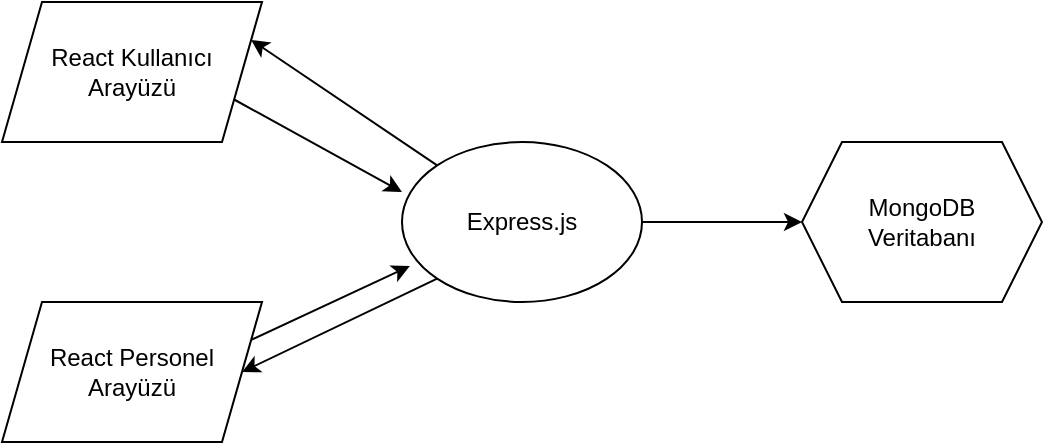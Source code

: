<mxfile>
    <diagram name="Page-1" id="3EJAN17fcuRD-BUnmHwJ">
        <mxGraphModel dx="823" dy="472" grid="1" gridSize="10" guides="1" tooltips="1" connect="1" arrows="1" fold="1" page="1" pageScale="1" pageWidth="850" pageHeight="1100" math="0" shadow="0">
            <root>
                <mxCell id="0"/>
                <mxCell id="1" parent="0"/>
                <mxCell id="3rPVQYz4sKvQcb1Xm26E-7" style="rounded=0;orthogonalLoop=1;jettySize=auto;html=1;exitX=1;exitY=0.75;exitDx=0;exitDy=0;entryX=0;entryY=0.313;entryDx=0;entryDy=0;entryPerimeter=0;" parent="1" source="3rPVQYz4sKvQcb1Xm26E-1" target="3rPVQYz4sKvQcb1Xm26E-3" edge="1">
                    <mxGeometry relative="1" as="geometry"/>
                </mxCell>
                <mxCell id="3rPVQYz4sKvQcb1Xm26E-1" value="React Kullanıcı &lt;br&gt;Arayüzü" style="shape=parallelogram;perimeter=parallelogramPerimeter;whiteSpace=wrap;html=1;fixedSize=1;" parent="1" vertex="1">
                    <mxGeometry x="150" y="130" width="130" height="70" as="geometry"/>
                </mxCell>
                <mxCell id="3rPVQYz4sKvQcb1Xm26E-9" style="rounded=0;orthogonalLoop=1;jettySize=auto;html=1;exitX=1;exitY=0.25;exitDx=0;exitDy=0;entryX=0.033;entryY=0.775;entryDx=0;entryDy=0;entryPerimeter=0;" parent="1" source="3rPVQYz4sKvQcb1Xm26E-2" target="3rPVQYz4sKvQcb1Xm26E-3" edge="1">
                    <mxGeometry relative="1" as="geometry"/>
                </mxCell>
                <mxCell id="3rPVQYz4sKvQcb1Xm26E-2" value="React Personel Arayüzü" style="shape=parallelogram;perimeter=parallelogramPerimeter;whiteSpace=wrap;html=1;fixedSize=1;" parent="1" vertex="1">
                    <mxGeometry x="150" y="280" width="130" height="70" as="geometry"/>
                </mxCell>
                <mxCell id="3rPVQYz4sKvQcb1Xm26E-8" style="rounded=0;orthogonalLoop=1;jettySize=auto;html=1;exitX=0;exitY=0;exitDx=0;exitDy=0;entryX=1;entryY=0.25;entryDx=0;entryDy=0;" parent="1" source="3rPVQYz4sKvQcb1Xm26E-3" target="3rPVQYz4sKvQcb1Xm26E-1" edge="1">
                    <mxGeometry relative="1" as="geometry"/>
                </mxCell>
                <mxCell id="3rPVQYz4sKvQcb1Xm26E-10" style="rounded=0;orthogonalLoop=1;jettySize=auto;html=1;exitX=0;exitY=1;exitDx=0;exitDy=0;entryX=1;entryY=0.5;entryDx=0;entryDy=0;" parent="1" source="3rPVQYz4sKvQcb1Xm26E-3" target="3rPVQYz4sKvQcb1Xm26E-2" edge="1">
                    <mxGeometry relative="1" as="geometry"/>
                </mxCell>
                <mxCell id="2" style="edgeStyle=none;html=1;exitX=1;exitY=0.5;exitDx=0;exitDy=0;entryX=0;entryY=0.5;entryDx=0;entryDy=0;" edge="1" parent="1" source="3rPVQYz4sKvQcb1Xm26E-3" target="3rPVQYz4sKvQcb1Xm26E-5">
                    <mxGeometry relative="1" as="geometry"/>
                </mxCell>
                <mxCell id="3rPVQYz4sKvQcb1Xm26E-3" value="Express.js" style="ellipse;whiteSpace=wrap;html=1;" parent="1" vertex="1">
                    <mxGeometry x="350" y="200" width="120" height="80" as="geometry"/>
                </mxCell>
                <mxCell id="3rPVQYz4sKvQcb1Xm26E-5" value="MongoDB&lt;br&gt;Veritabanı" style="shape=hexagon;perimeter=hexagonPerimeter2;whiteSpace=wrap;html=1;fixedSize=1;" parent="1" vertex="1">
                    <mxGeometry x="550" y="200" width="120" height="80" as="geometry"/>
                </mxCell>
            </root>
        </mxGraphModel>
    </diagram>
</mxfile>